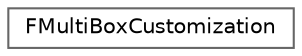 digraph "Graphical Class Hierarchy"
{
 // INTERACTIVE_SVG=YES
 // LATEX_PDF_SIZE
  bgcolor="transparent";
  edge [fontname=Helvetica,fontsize=10,labelfontname=Helvetica,labelfontsize=10];
  node [fontname=Helvetica,fontsize=10,shape=box,height=0.2,width=0.4];
  rankdir="LR";
  Node0 [id="Node000000",label="FMultiBoxCustomization",height=0.2,width=0.4,color="grey40", fillcolor="white", style="filled",URL="$d7/dc9/structFMultiBoxCustomization.html",tooltip=" "];
}
